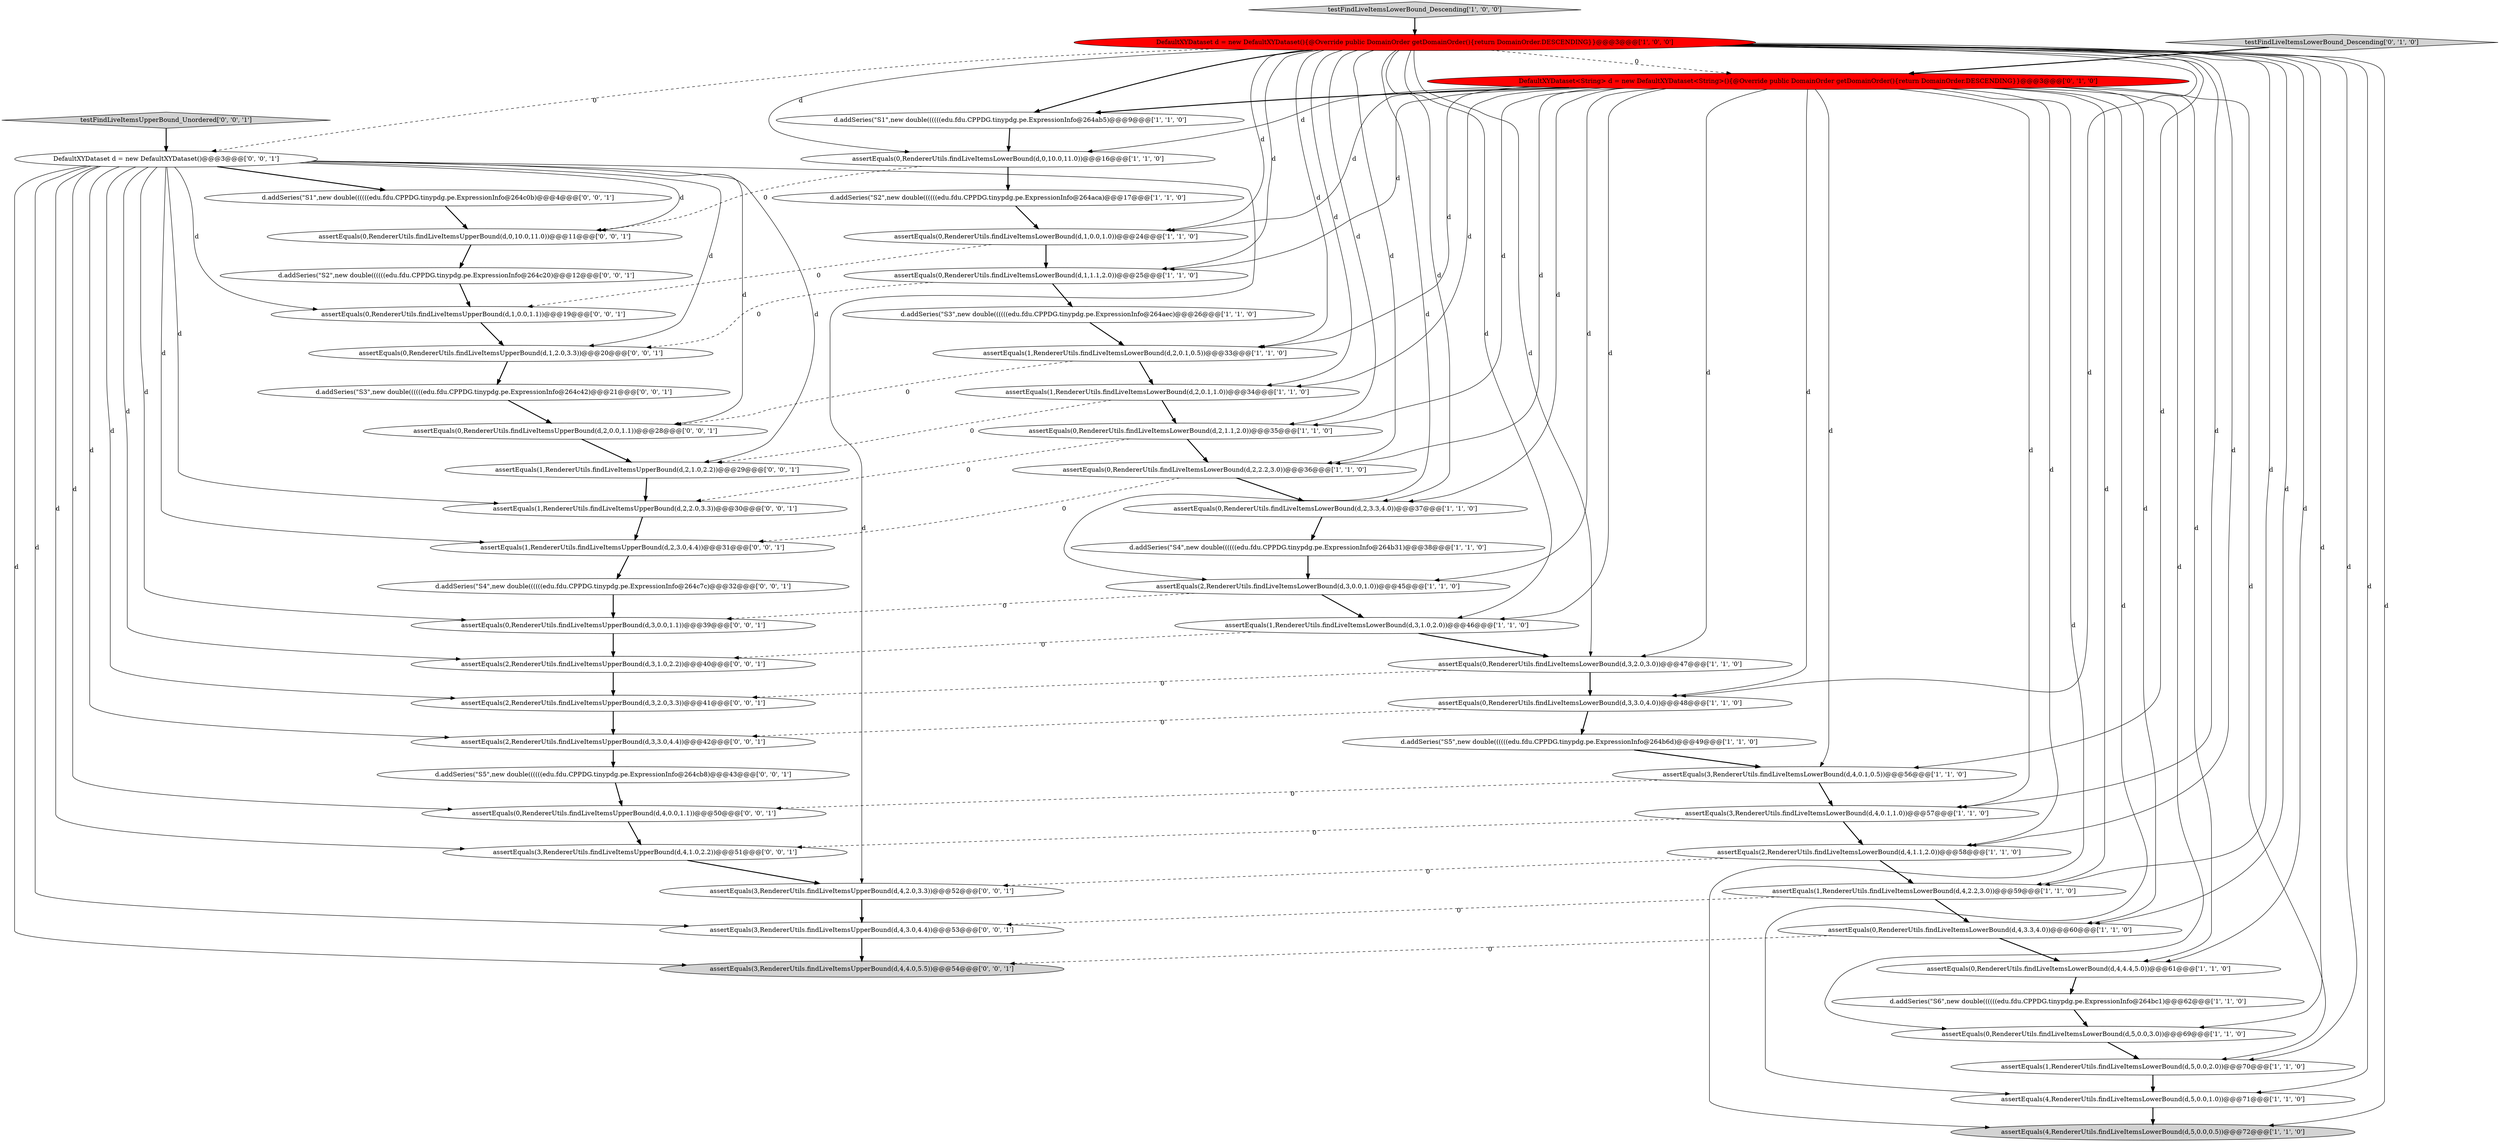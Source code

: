 digraph {
22 [style = filled, label = "assertEquals(1,RendererUtils.findLiveItemsLowerBound(d,2,0.1,0.5))@@@33@@@['1', '1', '0']", fillcolor = white, shape = ellipse image = "AAA0AAABBB1BBB"];
27 [style = filled, label = "assertEquals(4,RendererUtils.findLiveItemsLowerBound(d,5,0.0,0.5))@@@72@@@['1', '1', '0']", fillcolor = lightgray, shape = ellipse image = "AAA0AAABBB1BBB"];
28 [style = filled, label = "assertEquals(0,RendererUtils.findLiveItemsLowerBound(d,2,1.1,2.0))@@@35@@@['1', '1', '0']", fillcolor = white, shape = ellipse image = "AAA0AAABBB1BBB"];
20 [style = filled, label = "d.addSeries(\"S6\",new double((((((edu.fdu.CPPDG.tinypdg.pe.ExpressionInfo@264bc1)@@@62@@@['1', '1', '0']", fillcolor = white, shape = ellipse image = "AAA0AAABBB1BBB"];
15 [style = filled, label = "assertEquals(0,RendererUtils.findLiveItemsLowerBound(d,2,2.2,3.0))@@@36@@@['1', '1', '0']", fillcolor = white, shape = ellipse image = "AAA0AAABBB1BBB"];
23 [style = filled, label = "assertEquals(3,RendererUtils.findLiveItemsLowerBound(d,4,0.1,1.0))@@@57@@@['1', '1', '0']", fillcolor = white, shape = ellipse image = "AAA0AAABBB1BBB"];
46 [style = filled, label = "d.addSeries(\"S5\",new double((((((edu.fdu.CPPDG.tinypdg.pe.ExpressionInfo@264cb8)@@@43@@@['0', '0', '1']", fillcolor = white, shape = ellipse image = "AAA0AAABBB3BBB"];
8 [style = filled, label = "assertEquals(1,RendererUtils.findLiveItemsLowerBound(d,3,1.0,2.0))@@@46@@@['1', '1', '0']", fillcolor = white, shape = ellipse image = "AAA0AAABBB1BBB"];
33 [style = filled, label = "testFindLiveItemsUpperBound_Unordered['0', '0', '1']", fillcolor = lightgray, shape = diamond image = "AAA0AAABBB3BBB"];
53 [style = filled, label = "d.addSeries(\"S3\",new double((((((edu.fdu.CPPDG.tinypdg.pe.ExpressionInfo@264c42)@@@21@@@['0', '0', '1']", fillcolor = white, shape = ellipse image = "AAA0AAABBB3BBB"];
29 [style = filled, label = "assertEquals(2,RendererUtils.findLiveItemsLowerBound(d,4,1.1,2.0))@@@58@@@['1', '1', '0']", fillcolor = white, shape = ellipse image = "AAA0AAABBB1BBB"];
6 [style = filled, label = "assertEquals(0,RendererUtils.findLiveItemsLowerBound(d,2,3.3,4.0))@@@37@@@['1', '1', '0']", fillcolor = white, shape = ellipse image = "AAA0AAABBB1BBB"];
44 [style = filled, label = "assertEquals(0,RendererUtils.findLiveItemsUpperBound(d,1,0.0,1.1))@@@19@@@['0', '0', '1']", fillcolor = white, shape = ellipse image = "AAA0AAABBB3BBB"];
43 [style = filled, label = "assertEquals(0,RendererUtils.findLiveItemsUpperBound(d,2,0.0,1.1))@@@28@@@['0', '0', '1']", fillcolor = white, shape = ellipse image = "AAA0AAABBB3BBB"];
31 [style = filled, label = "testFindLiveItemsLowerBound_Descending['0', '1', '0']", fillcolor = lightgray, shape = diamond image = "AAA0AAABBB2BBB"];
40 [style = filled, label = "d.addSeries(\"S2\",new double((((((edu.fdu.CPPDG.tinypdg.pe.ExpressionInfo@264c20)@@@12@@@['0', '0', '1']", fillcolor = white, shape = ellipse image = "AAA0AAABBB3BBB"];
50 [style = filled, label = "assertEquals(1,RendererUtils.findLiveItemsUpperBound(d,2,1.0,2.2))@@@29@@@['0', '0', '1']", fillcolor = white, shape = ellipse image = "AAA0AAABBB3BBB"];
10 [style = filled, label = "assertEquals(2,RendererUtils.findLiveItemsLowerBound(d,3,0.0,1.0))@@@45@@@['1', '1', '0']", fillcolor = white, shape = ellipse image = "AAA0AAABBB1BBB"];
26 [style = filled, label = "assertEquals(0,RendererUtils.findLiveItemsLowerBound(d,1,1.1,2.0))@@@25@@@['1', '1', '0']", fillcolor = white, shape = ellipse image = "AAA0AAABBB1BBB"];
13 [style = filled, label = "assertEquals(0,RendererUtils.findLiveItemsLowerBound(d,4,3.3,4.0))@@@60@@@['1', '1', '0']", fillcolor = white, shape = ellipse image = "AAA0AAABBB1BBB"];
17 [style = filled, label = "d.addSeries(\"S4\",new double((((((edu.fdu.CPPDG.tinypdg.pe.ExpressionInfo@264b31)@@@38@@@['1', '1', '0']", fillcolor = white, shape = ellipse image = "AAA0AAABBB1BBB"];
11 [style = filled, label = "d.addSeries(\"S1\",new double((((((edu.fdu.CPPDG.tinypdg.pe.ExpressionInfo@264ab5)@@@9@@@['1', '1', '0']", fillcolor = white, shape = ellipse image = "AAA0AAABBB1BBB"];
34 [style = filled, label = "assertEquals(1,RendererUtils.findLiveItemsUpperBound(d,2,3.0,4.4))@@@31@@@['0', '0', '1']", fillcolor = white, shape = ellipse image = "AAA0AAABBB3BBB"];
47 [style = filled, label = "d.addSeries(\"S1\",new double((((((edu.fdu.CPPDG.tinypdg.pe.ExpressionInfo@264c0b)@@@4@@@['0', '0', '1']", fillcolor = white, shape = ellipse image = "AAA0AAABBB3BBB"];
39 [style = filled, label = "DefaultXYDataset d = new DefaultXYDataset()@@@3@@@['0', '0', '1']", fillcolor = white, shape = ellipse image = "AAA0AAABBB3BBB"];
32 [style = filled, label = "d.addSeries(\"S4\",new double((((((edu.fdu.CPPDG.tinypdg.pe.ExpressionInfo@264c7c)@@@32@@@['0', '0', '1']", fillcolor = white, shape = ellipse image = "AAA0AAABBB3BBB"];
52 [style = filled, label = "assertEquals(0,RendererUtils.findLiveItemsUpperBound(d,1,2.0,3.3))@@@20@@@['0', '0', '1']", fillcolor = white, shape = ellipse image = "AAA0AAABBB3BBB"];
12 [style = filled, label = "assertEquals(0,RendererUtils.findLiveItemsLowerBound(d,0,10.0,11.0))@@@16@@@['1', '1', '0']", fillcolor = white, shape = ellipse image = "AAA0AAABBB1BBB"];
9 [style = filled, label = "d.addSeries(\"S3\",new double((((((edu.fdu.CPPDG.tinypdg.pe.ExpressionInfo@264aec)@@@26@@@['1', '1', '0']", fillcolor = white, shape = ellipse image = "AAA0AAABBB1BBB"];
51 [style = filled, label = "assertEquals(0,RendererUtils.findLiveItemsUpperBound(d,4,0.0,1.1))@@@50@@@['0', '0', '1']", fillcolor = white, shape = ellipse image = "AAA0AAABBB3BBB"];
37 [style = filled, label = "assertEquals(2,RendererUtils.findLiveItemsUpperBound(d,3,3.0,4.4))@@@42@@@['0', '0', '1']", fillcolor = white, shape = ellipse image = "AAA0AAABBB3BBB"];
48 [style = filled, label = "assertEquals(0,RendererUtils.findLiveItemsUpperBound(d,0,10.0,11.0))@@@11@@@['0', '0', '1']", fillcolor = white, shape = ellipse image = "AAA0AAABBB3BBB"];
4 [style = filled, label = "assertEquals(3,RendererUtils.findLiveItemsLowerBound(d,4,0.1,0.5))@@@56@@@['1', '1', '0']", fillcolor = white, shape = ellipse image = "AAA0AAABBB1BBB"];
36 [style = filled, label = "assertEquals(2,RendererUtils.findLiveItemsUpperBound(d,3,2.0,3.3))@@@41@@@['0', '0', '1']", fillcolor = white, shape = ellipse image = "AAA0AAABBB3BBB"];
2 [style = filled, label = "d.addSeries(\"S2\",new double((((((edu.fdu.CPPDG.tinypdg.pe.ExpressionInfo@264aca)@@@17@@@['1', '1', '0']", fillcolor = white, shape = ellipse image = "AAA0AAABBB1BBB"];
0 [style = filled, label = "DefaultXYDataset d = new DefaultXYDataset(){@Override public DomainOrder getDomainOrder(){return DomainOrder.DESCENDING}}@@@3@@@['1', '0', '0']", fillcolor = red, shape = ellipse image = "AAA1AAABBB1BBB"];
41 [style = filled, label = "assertEquals(1,RendererUtils.findLiveItemsUpperBound(d,2,2.0,3.3))@@@30@@@['0', '0', '1']", fillcolor = white, shape = ellipse image = "AAA0AAABBB3BBB"];
42 [style = filled, label = "assertEquals(3,RendererUtils.findLiveItemsUpperBound(d,4,1.0,2.2))@@@51@@@['0', '0', '1']", fillcolor = white, shape = ellipse image = "AAA0AAABBB3BBB"];
5 [style = filled, label = "assertEquals(0,RendererUtils.findLiveItemsLowerBound(d,3,3.0,4.0))@@@48@@@['1', '1', '0']", fillcolor = white, shape = ellipse image = "AAA0AAABBB1BBB"];
21 [style = filled, label = "d.addSeries(\"S5\",new double((((((edu.fdu.CPPDG.tinypdg.pe.ExpressionInfo@264b6d)@@@49@@@['1', '1', '0']", fillcolor = white, shape = ellipse image = "AAA0AAABBB1BBB"];
3 [style = filled, label = "assertEquals(1,RendererUtils.findLiveItemsLowerBound(d,4,2.2,3.0))@@@59@@@['1', '1', '0']", fillcolor = white, shape = ellipse image = "AAA0AAABBB1BBB"];
19 [style = filled, label = "assertEquals(0,RendererUtils.findLiveItemsLowerBound(d,5,0.0,3.0))@@@69@@@['1', '1', '0']", fillcolor = white, shape = ellipse image = "AAA0AAABBB1BBB"];
24 [style = filled, label = "assertEquals(4,RendererUtils.findLiveItemsLowerBound(d,5,0.0,1.0))@@@71@@@['1', '1', '0']", fillcolor = white, shape = ellipse image = "AAA0AAABBB1BBB"];
30 [style = filled, label = "DefaultXYDataset<String> d = new DefaultXYDataset<String>(){@Override public DomainOrder getDomainOrder(){return DomainOrder.DESCENDING}}@@@3@@@['0', '1', '0']", fillcolor = red, shape = ellipse image = "AAA1AAABBB2BBB"];
35 [style = filled, label = "assertEquals(0,RendererUtils.findLiveItemsUpperBound(d,3,0.0,1.1))@@@39@@@['0', '0', '1']", fillcolor = white, shape = ellipse image = "AAA0AAABBB3BBB"];
16 [style = filled, label = "testFindLiveItemsLowerBound_Descending['1', '0', '0']", fillcolor = lightgray, shape = diamond image = "AAA0AAABBB1BBB"];
1 [style = filled, label = "assertEquals(0,RendererUtils.findLiveItemsLowerBound(d,3,2.0,3.0))@@@47@@@['1', '1', '0']", fillcolor = white, shape = ellipse image = "AAA0AAABBB1BBB"];
25 [style = filled, label = "assertEquals(0,RendererUtils.findLiveItemsLowerBound(d,4,4.4,5.0))@@@61@@@['1', '1', '0']", fillcolor = white, shape = ellipse image = "AAA0AAABBB1BBB"];
54 [style = filled, label = "assertEquals(3,RendererUtils.findLiveItemsUpperBound(d,4,2.0,3.3))@@@52@@@['0', '0', '1']", fillcolor = white, shape = ellipse image = "AAA0AAABBB3BBB"];
49 [style = filled, label = "assertEquals(3,RendererUtils.findLiveItemsUpperBound(d,4,4.0,5.5))@@@54@@@['0', '0', '1']", fillcolor = lightgray, shape = ellipse image = "AAA0AAABBB3BBB"];
18 [style = filled, label = "assertEquals(1,RendererUtils.findLiveItemsLowerBound(d,2,0.1,1.0))@@@34@@@['1', '1', '0']", fillcolor = white, shape = ellipse image = "AAA0AAABBB1BBB"];
7 [style = filled, label = "assertEquals(0,RendererUtils.findLiveItemsLowerBound(d,1,0.0,1.0))@@@24@@@['1', '1', '0']", fillcolor = white, shape = ellipse image = "AAA0AAABBB1BBB"];
38 [style = filled, label = "assertEquals(2,RendererUtils.findLiveItemsUpperBound(d,3,1.0,2.2))@@@40@@@['0', '0', '1']", fillcolor = white, shape = ellipse image = "AAA0AAABBB3BBB"];
45 [style = filled, label = "assertEquals(3,RendererUtils.findLiveItemsUpperBound(d,4,3.0,4.4))@@@53@@@['0', '0', '1']", fillcolor = white, shape = ellipse image = "AAA0AAABBB3BBB"];
14 [style = filled, label = "assertEquals(1,RendererUtils.findLiveItemsLowerBound(d,5,0.0,2.0))@@@70@@@['1', '1', '0']", fillcolor = white, shape = ellipse image = "AAA0AAABBB1BBB"];
1->5 [style = bold, label=""];
32->35 [style = bold, label=""];
14->24 [style = bold, label=""];
16->0 [style = bold, label=""];
30->25 [style = solid, label="d"];
4->51 [style = dashed, label="0"];
30->15 [style = solid, label="d"];
26->9 [style = bold, label=""];
30->23 [style = solid, label="d"];
30->1 [style = solid, label="d"];
30->18 [style = solid, label="d"];
28->41 [style = dashed, label="0"];
7->26 [style = bold, label=""];
23->29 [style = bold, label=""];
8->1 [style = bold, label=""];
46->51 [style = bold, label=""];
30->11 [style = bold, label=""];
12->2 [style = bold, label=""];
30->6 [style = solid, label="d"];
0->19 [style = solid, label="d"];
10->8 [style = bold, label=""];
0->6 [style = solid, label="d"];
0->30 [style = dashed, label="0"];
31->30 [style = bold, label=""];
34->32 [style = bold, label=""];
7->44 [style = dashed, label="0"];
39->47 [style = bold, label=""];
35->38 [style = bold, label=""];
39->43 [style = solid, label="d"];
24->27 [style = bold, label=""];
39->38 [style = solid, label="d"];
30->29 [style = solid, label="d"];
13->25 [style = bold, label=""];
0->27 [style = solid, label="d"];
15->34 [style = dashed, label="0"];
47->48 [style = bold, label=""];
22->43 [style = dashed, label="0"];
30->8 [style = solid, label="d"];
30->7 [style = solid, label="d"];
39->34 [style = solid, label="d"];
29->54 [style = dashed, label="0"];
11->12 [style = bold, label=""];
18->28 [style = bold, label=""];
39->45 [style = solid, label="d"];
30->5 [style = solid, label="d"];
5->21 [style = bold, label=""];
39->52 [style = solid, label="d"];
0->5 [style = solid, label="d"];
22->18 [style = bold, label=""];
37->46 [style = bold, label=""];
8->38 [style = dashed, label="0"];
0->28 [style = solid, label="d"];
39->48 [style = solid, label="d"];
13->49 [style = dashed, label="0"];
36->37 [style = bold, label=""];
0->7 [style = solid, label="d"];
51->42 [style = bold, label=""];
30->10 [style = solid, label="d"];
20->19 [style = bold, label=""];
53->43 [style = bold, label=""];
50->41 [style = bold, label=""];
12->48 [style = dashed, label="0"];
10->35 [style = dashed, label="0"];
4->23 [style = bold, label=""];
5->37 [style = dashed, label="0"];
21->4 [style = bold, label=""];
9->22 [style = bold, label=""];
6->17 [style = bold, label=""];
17->10 [style = bold, label=""];
39->50 [style = solid, label="d"];
0->29 [style = solid, label="d"];
39->49 [style = solid, label="d"];
30->12 [style = solid, label="d"];
0->15 [style = solid, label="d"];
0->26 [style = solid, label="d"];
39->36 [style = solid, label="d"];
30->14 [style = solid, label="d"];
0->22 [style = solid, label="d"];
0->11 [style = bold, label=""];
0->3 [style = solid, label="d"];
0->25 [style = solid, label="d"];
30->26 [style = solid, label="d"];
30->22 [style = solid, label="d"];
25->20 [style = bold, label=""];
0->18 [style = solid, label="d"];
39->37 [style = solid, label="d"];
0->8 [style = solid, label="d"];
19->14 [style = bold, label=""];
30->13 [style = solid, label="d"];
3->45 [style = dashed, label="0"];
30->19 [style = solid, label="d"];
0->12 [style = solid, label="d"];
39->42 [style = solid, label="d"];
0->1 [style = solid, label="d"];
30->3 [style = solid, label="d"];
30->4 [style = solid, label="d"];
0->10 [style = solid, label="d"];
41->34 [style = bold, label=""];
40->44 [style = bold, label=""];
30->28 [style = solid, label="d"];
0->14 [style = solid, label="d"];
54->45 [style = bold, label=""];
28->15 [style = bold, label=""];
43->50 [style = bold, label=""];
52->53 [style = bold, label=""];
39->54 [style = solid, label="d"];
45->49 [style = bold, label=""];
39->51 [style = solid, label="d"];
29->3 [style = bold, label=""];
0->24 [style = solid, label="d"];
0->13 [style = solid, label="d"];
38->36 [style = bold, label=""];
15->6 [style = bold, label=""];
0->39 [style = dashed, label="0"];
30->24 [style = solid, label="d"];
39->44 [style = solid, label="d"];
39->35 [style = solid, label="d"];
48->40 [style = bold, label=""];
30->27 [style = solid, label="d"];
0->4 [style = solid, label="d"];
18->50 [style = dashed, label="0"];
1->36 [style = dashed, label="0"];
33->39 [style = bold, label=""];
0->23 [style = solid, label="d"];
44->52 [style = bold, label=""];
3->13 [style = bold, label=""];
39->41 [style = solid, label="d"];
26->52 [style = dashed, label="0"];
2->7 [style = bold, label=""];
42->54 [style = bold, label=""];
23->42 [style = dashed, label="0"];
}
